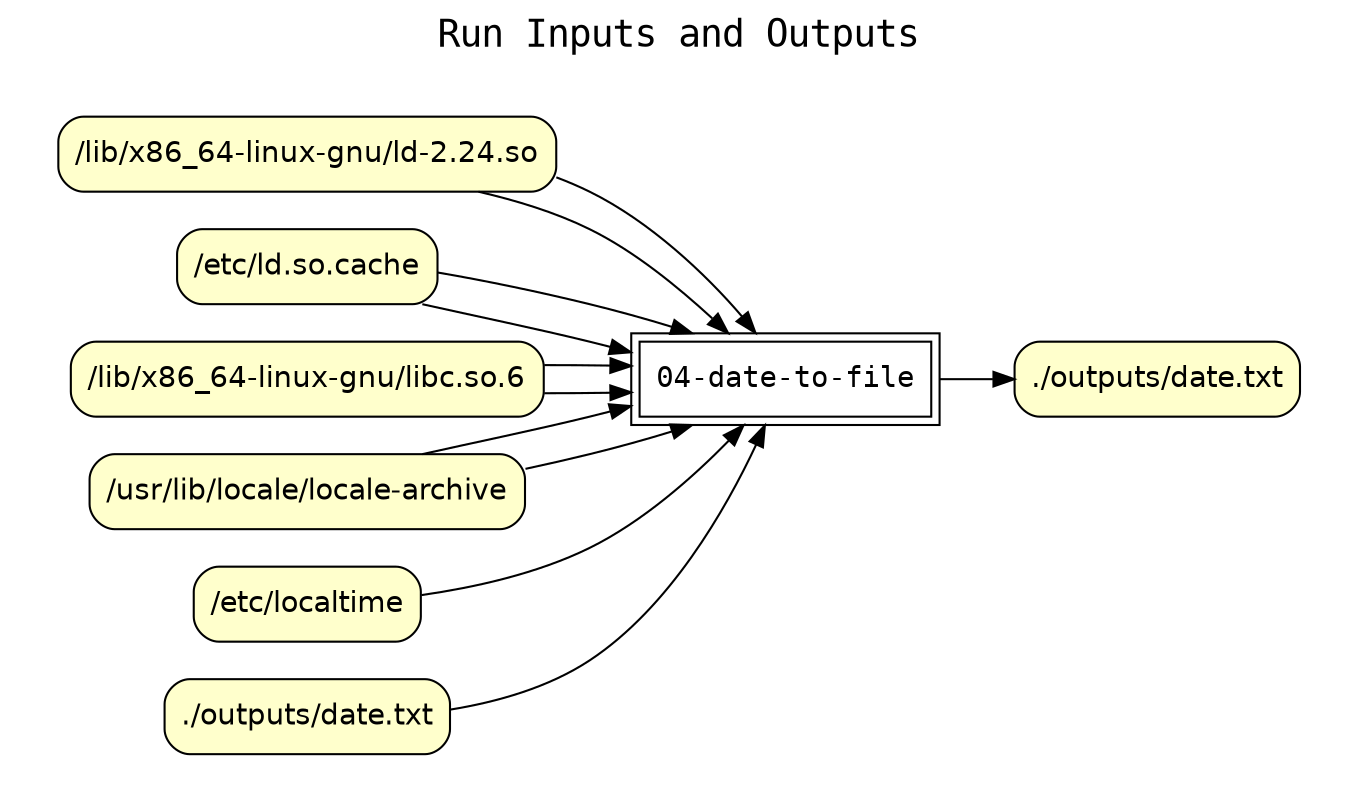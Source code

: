 
digraph wt_run {
rankdir=LR
fontname=Courier; fontsize=18; labelloc=t
label="Run Inputs and Outputs"
node[shape=box style="filled" fillcolor="#FFFFFF" peripheries=2 fontname=Courier]
"04-date-to-file"
subgraph cluster_inputs { label=""; color=white; penwidth=0
subgraph cluster_inputs_inner { label=""; color=white
node[shape=box style="rounded,filled" fillcolor="#FFFFCC" peripheries=1 fontname=Helvetica]
"input:/lib/x86_64-linux-gnu/ld-2.24.so" [label="/lib/x86_64-linux-gnu/ld-2.24.so"]
"input:/etc/ld.so.cache" [label="/etc/ld.so.cache"]
"input:/lib/x86_64-linux-gnu/libc.so.6" [label="/lib/x86_64-linux-gnu/libc.so.6"]
"input:/usr/lib/locale/locale-archive" [label="/usr/lib/locale/locale-archive"]
"input:/etc/localtime" [label="/etc/localtime"]
"input:/lib/x86_64-linux-gnu/ld-2.24.so" [label="/lib/x86_64-linux-gnu/ld-2.24.so"]
"input:/etc/ld.so.cache" [label="/etc/ld.so.cache"]
"input:/lib/x86_64-linux-gnu/libc.so.6" [label="/lib/x86_64-linux-gnu/libc.so.6"]
"input:/usr/lib/locale/locale-archive" [label="/usr/lib/locale/locale-archive"]
"input:./outputs/date.txt" [label="./outputs/date.txt"]
}}
subgraph cluster_outputs { label=""; color=white; penwidth=0
subgraph cluster_outputs_inner { label=""; color=white
node[shape=box style="rounded,filled" fillcolor="#FFFFCC" peripheries=1 fontname=Helvetica]
"output:./outputs/date.txt" [label="./outputs/date.txt"]
}}
"input:/lib/x86_64-linux-gnu/ld-2.24.so" -> "04-date-to-file"
"input:/etc/ld.so.cache" -> "04-date-to-file"
"input:/lib/x86_64-linux-gnu/libc.so.6" -> "04-date-to-file"
"input:/usr/lib/locale/locale-archive" -> "04-date-to-file"
"input:/etc/localtime" -> "04-date-to-file"
"input:/lib/x86_64-linux-gnu/ld-2.24.so" -> "04-date-to-file"
"input:/etc/ld.so.cache" -> "04-date-to-file"
"input:/lib/x86_64-linux-gnu/libc.so.6" -> "04-date-to-file"
"input:/usr/lib/locale/locale-archive" -> "04-date-to-file"
"input:./outputs/date.txt" -> "04-date-to-file"
"04-date-to-file" -> "output:./outputs/date.txt"
}

